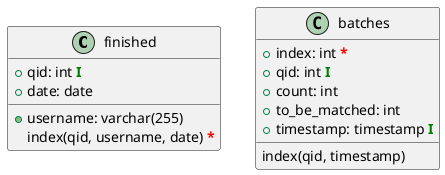 @startuml
'https://plantuml.com/class-diagram
!define PRIMARY_KEY <b><color:red>*</color></b>
!define INDEX_KEY <b><color:green>I</color></b>

class finished {
  +qid: int INDEX_KEY
  +username: varchar(255)
  +date: date
  index(qid, username, date) PRIMARY_KEY
}

class batches {
  +index: int PRIMARY_KEY
  +qid: int INDEX_KEY
  +count: int
  +to_be_matched: int
  +timestamp: timestamp INDEX_KEY
  index(qid, timestamp)
}

@enduml

